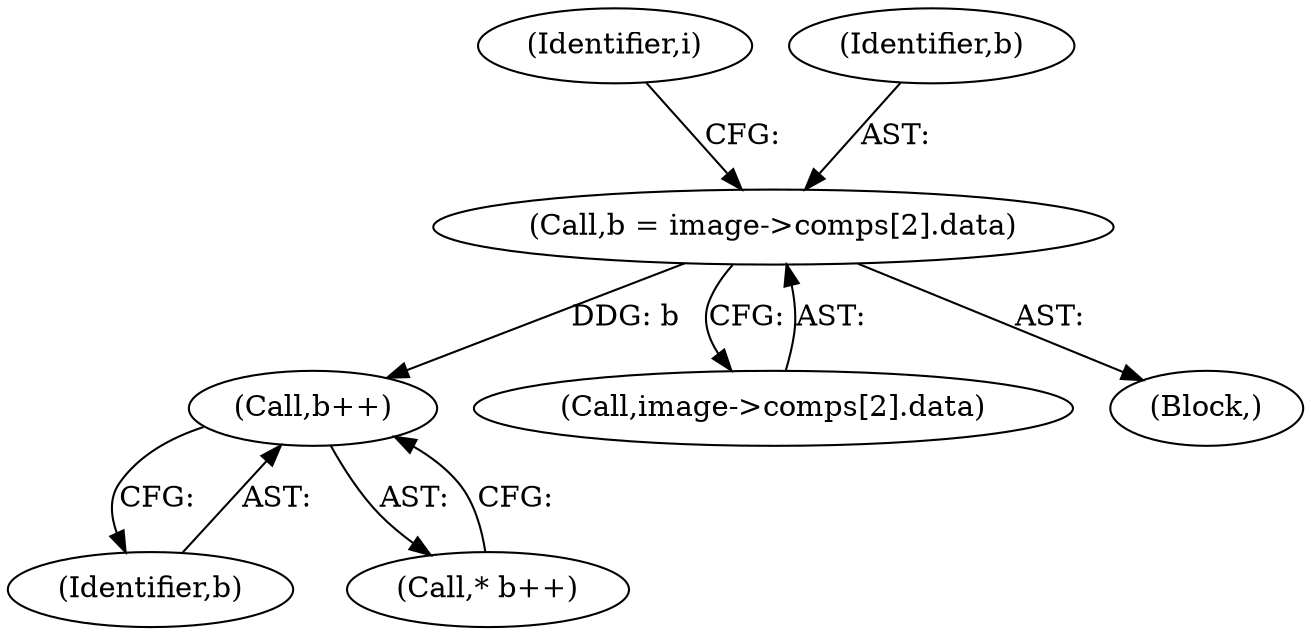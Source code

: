 digraph "0_openjpeg_2e5ab1d9987831c981ff05862e8ccf1381ed58ea@array" {
"1000646" [label="(Call,b = image->comps[2].data)"];
"1000690" [label="(Call,b++)"];
"1000657" [label="(Identifier,i)"];
"1000646" [label="(Call,b = image->comps[2].data)"];
"1000691" [label="(Identifier,b)"];
"1000689" [label="(Call,* b++)"];
"1000647" [label="(Identifier,b)"];
"1000690" [label="(Call,b++)"];
"1000648" [label="(Call,image->comps[2].data)"];
"1000582" [label="(Block,)"];
"1000646" -> "1000582"  [label="AST: "];
"1000646" -> "1000648"  [label="CFG: "];
"1000647" -> "1000646"  [label="AST: "];
"1000648" -> "1000646"  [label="AST: "];
"1000657" -> "1000646"  [label="CFG: "];
"1000646" -> "1000690"  [label="DDG: b"];
"1000690" -> "1000689"  [label="AST: "];
"1000690" -> "1000691"  [label="CFG: "];
"1000691" -> "1000690"  [label="AST: "];
"1000689" -> "1000690"  [label="CFG: "];
}
